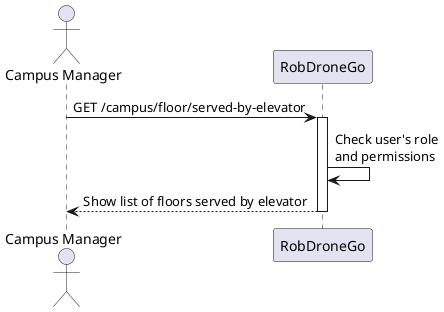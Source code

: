 @startuml SD Lv1

actor "Campus Manager" as user
participant RobDroneGo as system

user -> system : GET /campus/floor/served-by-elevator
activate system

system -> system : Check user's role\nand permissions

user <-- system : Show list of floors served by elevator

deactivate system

@enduml
